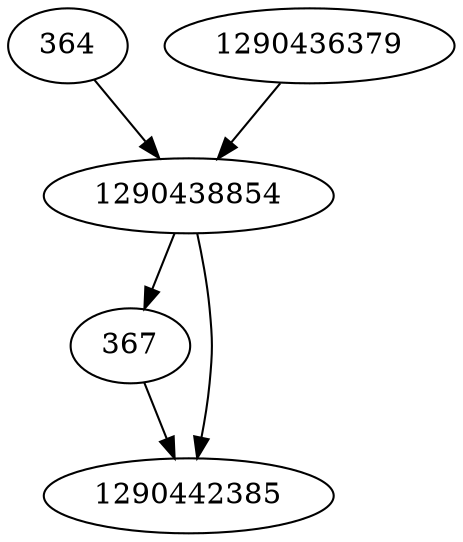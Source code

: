 strict digraph  {
1290438854;
364;
367;
1290442385;
1290436379;
1290438854 -> 1290442385;
1290438854 -> 367;
364 -> 1290438854;
367 -> 1290442385;
1290436379 -> 1290438854;
}
